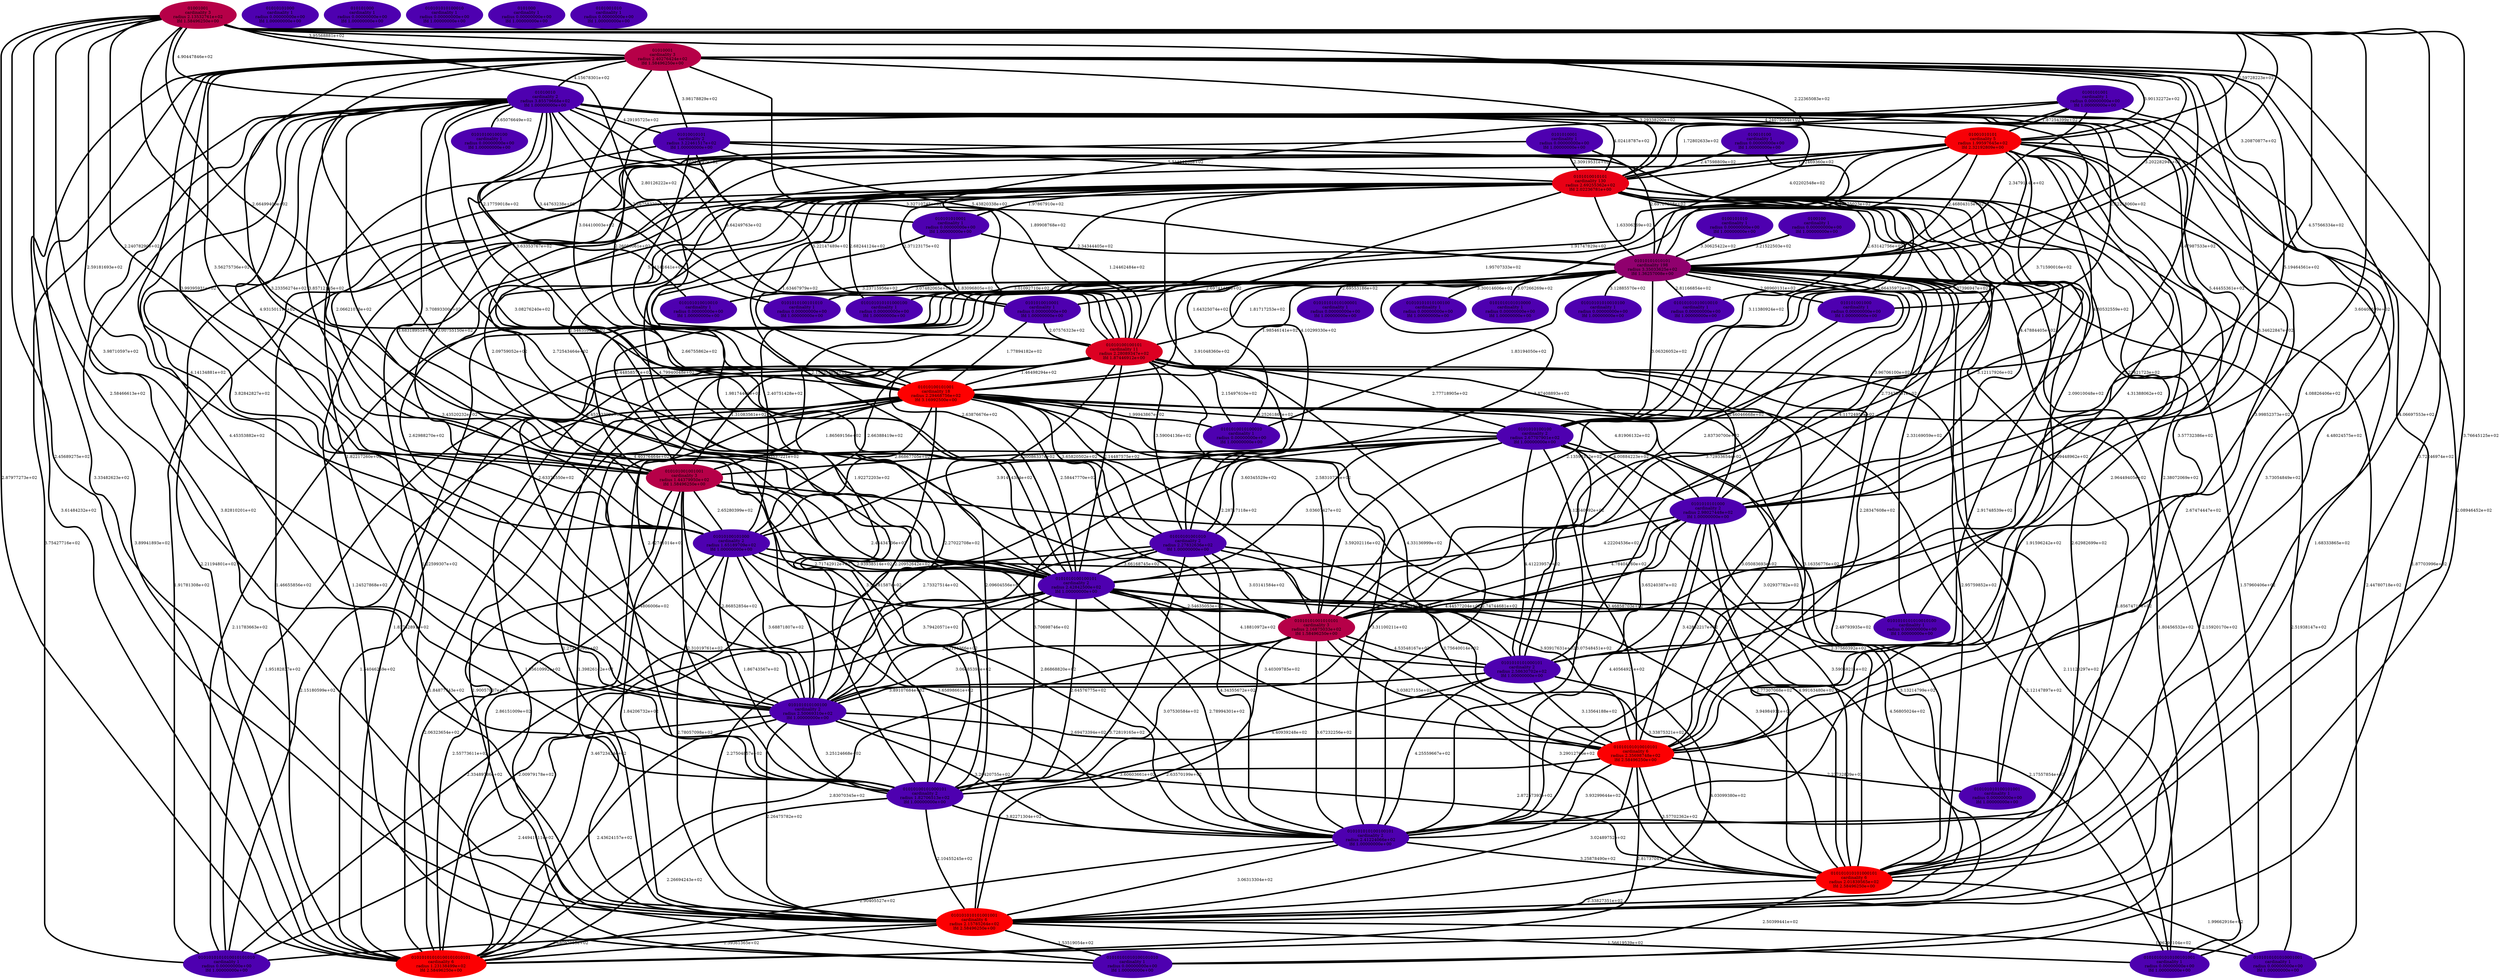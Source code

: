 graph stationary_probabilities_optimal_38 {
    edge[style=solid, penwidth="5", labeldistance="10"]
    01010001 [label="01010001\ncardinality 3\nradius 2.40276424e+02\nlfd 1.58496250e+00", color="#B60048", style="filled"]
    01010101010100001 [label="01010101010100001\ncardinality 1\nradius 0.00000000e+00\nlfd 1.00000000e+00", color="#4E00B0", style="filled"]
    0101010100100101 [label="0101010100100101\ncardinality 2\nradius 2.42842500e+02\nlfd 1.00000000e+00", color="#4E00B0", style="filled"]
    01010100100101 [label="01010100100101\ncardinality 11\nradius 2.28089347e+02\nlfd 1.87446912e+00", color="#DC0022", style="filled"]
    010101010100100 [label="010101010100100\ncardinality 2\nradius 2.50069310e+02\nlfd 1.00000000e+00", color="#4E00B0", style="filled"]
    01010101001010 [label="01010101001010\ncardinality 2\nradius 2.27832636e+02\nlfd 1.00000000e+00", color="#4E00B0", style="filled"]
    0101010101010010101010 [label="0101010101010010101010\ncardinality 1\nradius 0.00000000e+00\nlfd 1.00000000e+00", color="#4E00B0", style="filled"]
    010101010101001001 [label="010101010101001001\ncardinality 6\nradius 2.15785264e+02\nlfd 2.58496250e+00", color="#FC0002", style="filled"]
    0100101001 [label="0100101001\ncardinality 1\nradius 0.00000000e+00\nlfd 1.00000000e+00", color="#4E00B0", style="filled"]
    01010100101001 [label="01010100101001\ncardinality 18\nradius 2.29468756e+02\nlfd 3.16992500e+00", color="#FE0000", style="filled"]
    01010101010100101010101 [label="01010101010100101010101\ncardinality 6\nradius 1.23138499e+02\nlfd 2.58496250e+00", color="#FC0002", style="filled"]
    01010101010100101001 [label="01010101010100101001\ncardinality 1\nradius 0.00000000e+00\nlfd 1.00000000e+00", color="#4E00B0", style="filled"]
    01010101000 [label="01010101000\ncardinality 1\nradius 0.00000000e+00\nlfd 1.00000000e+00", color="#4E00B0", style="filled"]
    010010100 [label="010010100\ncardinality 1\nradius 0.00000000e+00\nlfd 1.00000000e+00", color="#4E00B0", style="filled"]
    0101010010101 [label="0101010010101\ncardinality 130\nradius 2.69255362e+02\nlfd 2.02236781e+00", color="#E90015", style="filled"]
    010101000 [label="010101000\ncardinality 1\nradius 0.00000000e+00\nlfd 1.00000000e+00", color="#4E00B0", style="filled"]
    0101010101000101 [label="0101010101000101\ncardinality 2\nradius 2.58630702e+02\nlfd 1.00000000e+00", color="#4E00B0", style="filled"]
    010101010100101001 [label="010101010100101001\ncardinality 1\nradius 0.00000000e+00\nlfd 1.00000000e+00", color="#4E00B0", style="filled"]
    010101010100010 [label="010101010100010\ncardinality 1\nradius 0.00000000e+00\nlfd 1.00000000e+00", color="#4E00B0", style="filled"]
    0101010100100 [label="0101010100100\ncardinality 2\nradius 2.67707901e+02\nlfd 1.00000000e+00", color="#4E00B0", style="filled"]
    01010101010100100 [label="01010101010100100\ncardinality 1\nradius 0.00000000e+00\nlfd 1.00000000e+00", color="#4E00B0", style="filled"]
    0101010010100010 [label="0101010010100010\ncardinality 1\nradius 0.00000000e+00\nlfd 1.00000000e+00", color="#4E00B0", style="filled"]
    0100101010 [label="0100101010\ncardinality 1\nradius 0.00000000e+00\nlfd 1.00000000e+00", color="#4E00B0", style="filled"]
    010101010101000101 [label="010101010101000101\ncardinality 6\nradius 2.01839565e+02\nlfd 2.58496250e+00", color="#FC0002", style="filled"]
    0101010001 [label="0101010001\ncardinality 1\nradius 0.00000000e+00\nlfd 1.00000000e+00", color="#4E00B0", style="filled"]
    0101010101010000 [label="0101010101010000\ncardinality 1\nradius 0.00000000e+00\nlfd 1.00000000e+00", color="#4E00B0", style="filled"]
    01010010 [label="01010010\ncardinality 2\nradius 3.85579668e+02\nlfd 1.00000000e+00", color="#4E00B0", style="filled"]
    0101010101010010100 [label="0101010101010010100\ncardinality 1\nradius 0.00000000e+00\nlfd 1.00000000e+00", color="#4E00B0", style="filled"]
    01010100101000101 [label="01010100101000101\ncardinality 2\nradius 1.82706513e+02\nlfd 1.00000000e+00", color="#4E00B0", style="filled"]
    01001001 [label="01001001\ncardinality 3\nradius 2.13532761e+02\nlfd 1.58496250e+00", color="#B60048", style="filled"]
    010101010010010 [label="010101010010010\ncardinality 1\nradius 0.00000000e+00\nlfd 1.00000000e+00", color="#4E00B0", style="filled"]
    0101010100101010 [label="0101010100101010\ncardinality 1\nradius 0.00000000e+00\nlfd 1.00000000e+00", color="#4E00B0", style="filled"]
    01001010101 [label="01001010101\ncardinality 5\nradius 1.99597645e+02\nlfd 2.32192809e+00", color="#F70007", style="filled"]
    01010101010010101 [label="01010101010010101\ncardinality 6\nradius 2.35698748e+02\nlfd 2.58496250e+00", color="#FC0002", style="filled"]
    010101010100100101 [label="010101010100100101\ncardinality 2\nradius 2.41224066e+02\nlfd 1.00000000e+00", color="#4E00B0", style="filled"]
    01010010101 [label="01010010101\ncardinality 2\nradius 3.22461517e+02\nlfd 1.00000000e+00", color="#4E00B0", style="filled"]
    01010100100100 [label="01010100100100\ncardinality 1\nradius 0.00000000e+00\nlfd 1.00000000e+00", color="#4E00B0", style="filled"]
    010101001001001 [label="010101001001001\ncardinality 3\nradius 1.44379950e+02\nlfd 1.58496250e+00", color="#B60048", style="filled"]
    010101010101000100 [label="010101010101000100\ncardinality 1\nradius 0.00000000e+00\nlfd 1.00000000e+00", color="#4E00B0", style="filled"]
    0101010101010001001 [label="0101010101010001001\ncardinality 1\nradius 0.00000000e+00\nlfd 1.00000000e+00", color="#4E00B0", style="filled"]
    010101001000 [label="010101001000\ncardinality 1\nradius 0.00000000e+00\nlfd 1.00000000e+00", color="#4E00B0", style="filled"]
    0100100 [label="0100100\ncardinality 1\nradius 0.00000000e+00\nlfd 1.00000000e+00", color="#4E00B0", style="filled"]
    01010100101000 [label="01010100101000\ncardinality 2\nradius 1.65189709e+02\nlfd 1.00000000e+00", color="#4E00B0", style="filled"]
    01010101010010010 [label="01010101010010010\ncardinality 1\nradius 0.00000000e+00\nlfd 1.00000000e+00", color="#4E00B0", style="filled"]
    01010101010101 [label="01010101010101\ncardinality 198\nradius 3.35033625e+02\nlfd 1.36257008e+00", color="#90006E", style="filled"]
    0101000 [label="0101000\ncardinality 1\nradius 0.00000000e+00\nlfd 1.00000000e+00", color="#4E00B0", style="filled"]
    01010101001010101 [label="01010101001010101\ncardinality 3\nradius 2.16875033e+02\nlfd 1.58496250e+00", color="#B60048", style="filled"]
    01010101010100101010 [label="01010101010100101010\ncardinality 1\nradius 0.00000000e+00\nlfd 1.00000000e+00", color="#4E00B0", style="filled"]
    0101010010001 [label="0101010010001\ncardinality 1\nradius 0.00000000e+00\nlfd 1.00000000e+00", color="#4E00B0", style="filled"]
    0101010101000 [label="0101010101000\ncardinality 2\nradius 2.98027448e+02\nlfd 1.00000000e+00", color="#4E00B0", style="filled"]
    0101001010 [label="0101001010\ncardinality 1\nradius 0.00000000e+00\nlfd 1.00000000e+00", color="#4E00B0", style="filled"]
    01010101010010100 [label="01010101010010100\ncardinality 1\nradius 0.00000000e+00\nlfd 1.00000000e+00", color="#4E00B0", style="filled"]
    010101010001 [label="010101010001\ncardinality 1\nradius 0.00000000e+00\nlfd 1.00000000e+00", color="#4E00B0", style="filled"]
    010101010101001001 -- 01010101010100101001 [label="1.56619539e+02"]
    01010010 -- 0101010010001 [label="3.26758320e+02"]
    0101010010101 -- 010101010101000100 [label="2.68244124e+02"]
    0101010100100101 -- 01010100101000101 [label="2.64576775e+02"]
    01010101010101 -- 0101010100100 [label="3.06326052e+02"]
    010101010101001001 -- 0101010101010010101010 [label="1.68097055e+02"]
    01010010101 -- 0101010010101 [label="5.51111268e+02"]
    01010001 -- 0101010100100101 [label="3.70893300e+02"]
    01010101010101 -- 010101010101000101 [label="2.95759852e+02"]
    01001010101 -- 010101010100100 [label="2.45323399e+02"]
    01001010101 -- 01010100101001 [label="1.95707333e+02"]
    01010101010101 -- 01010101010100100 [label="3.30014606e+02"]
    0101010101000101 -- 01010101010010101 [label="3.13564188e+02"]
    01010101010101 -- 010101010100101001 [label="1.91596242e+02"]
    0101010001 -- 01010100101000101 [label="1.82217260e+02"]
    0101010010101 -- 01010100101001 [label="1.63467979e+02"]
    01010100100101 -- 010101001001001 [label="1.31083561e+02"]
    0101010100100101 -- 0101010101010010101010 [label="2.33489786e+02"]
    01010001 -- 01010101010101 [label="3.20228294e+02"]
    01010101010101 -- 010101010010010 [label="3.23715956e+02"]
    01010101001010101 -- 01010101010010101 [label="3.03827155e+02"]
    0101010010101 -- 0101010101010010100 [label="2.09010048e+02"]
    01010100101001 -- 01010101010100101010 [label="1.90057807e+02"]
    0100101001 -- 01010100101001 [label="2.26050061e+02"]
    0101010010101 -- 010101010100100101 [label="2.91748539e+02"]
    01010100101000 -- 010101010101001001 [label="2.78057098e+02"]
    010101010100100101 -- 01010101010100101010101 [label="2.90405527e+02"]
    0101010010101 -- 01010101010101 [label="1.63306369e+02"]
    01010100101001 -- 0101010100100101 [label="2.58447770e+02"]
    01010001 -- 010101010101001001 [label="3.33482623e+02"]
    01010100101001 -- 0101010010100010 [label="1.99943867e+02"]
    01010101010101 -- 01010101010010101 [label="2.28347608e+02"]
    01010100101000 -- 01010101010010101 [label="3.75640014e+02"]
    01010100100101 -- 010101010100100 [label="2.42741014e+02"]
    01010100100101 -- 01010100101000101 [label="2.09604556e+02"]
    01010100100101 -- 01010101001010 [label="3.59004136e+02"]
    0101010100100101 -- 010101010101001001 [label="2.27504857e+02"]
    01010010 -- 01010101001010101 [label="2.72543464e+02"]
    01010101001010 -- 01010101010100101010101 [label="3.46723434e+02"]
    0101010101000 -- 0101010101000101 [label="3.65240387e+02"]
    01001010101 -- 010101010101001001 [label="1.68333865e+02"]
    0101010010101 -- 0101010101000101 [label="4.11724957e+02"]
    010101001001001 -- 010101010101001001 [label="1.84206732e+02"]
    01001010101 -- 01010101001010 [label="4.10299330e+02"]
    0101010100100 -- 01010101001010 [label="3.60345529e+02"]
    01010010 -- 010101010101001001 [label="3.82810201e+02"]
    0101010010101 -- 01010101010100101010101 [label="1.46655856e+02"]
    01010101001010 -- 010101010100100 [label="3.79420571e+02"]
    01010101010010101 -- 010101010100101001 [label="2.23732809e+02"]
    01001010101 -- 01010101010101 [label="2.46804315e+02"]
    01010101001010 -- 010101010101000101 [label="3.94984911e+02"]
    01001010101 -- 0101010101000101 [label="4.31388062e+02"]
    01010010101 -- 01010101010101 [label="5.43820338e+02"]
    01010010 -- 0101010101000101 [label="5.23421723e+02"]
    0100101001 -- 01010101010101 [label="2.34791141e+02"]
    01010010 -- 010101010010010 [label="2.17759018e+02"]
    01010101010101 -- 0101010101000 [label="3.96706100e+02"]
    0101010010101 -- 01010101010100101010 [label="1.24527868e+02"]
    01001010101 -- 010101001001001 [label="2.06621078e+02"]
    01010100101001 -- 010101010101001001 [label="1.39826142e+02"]
    0101010101000 -- 010101010101000101 [label="4.99163480e+02"]
    0101010100100 -- 0101010101000101 [label="4.41223957e+02"]
    01010010 -- 01010100101000 [label="4.93150119e+02"]
    01010101001010 -- 010101010101001001 [label="3.72819165e+02"]
    01010010 -- 01010100101001 [label="3.63353767e+02"]
    01010010 -- 0101010100100 [label="3.71590016e+02"]
    01010101001010101 -- 010101010101001001 [label="2.63570199e+02"]
    0101010010101 -- 0101010100100 [label="3.11380924e+02"]
    01010100101000 -- 01010101001010101 [label="3.55181587e+02"]
    01010101010101 -- 0101010100101010 [label="3.07482065e+02"]
    01010101010101 -- 010101010101000100 [label="3.01092710e+02"]
    010101001000 -- 01010101001010101 [label="2.13594312e+02"]
    0101010101000 -- 01010101001010101 [label="4.78404160e+02"]
    0101010101000 -- 010101010101001001 [label="4.56805024e+02"]
    01010101010101 -- 01010101010100101001 [label="2.15920170e+02"]
    01001001 -- 0101010100100101 [label="3.23356274e+02"]
    0101010010101 -- 010101010101001001 [label="1.22599307e+02"]
    01010101001010101 -- 010101010100100 [label="3.06685393e+02"]
    0101010101000 -- 010101010100100 [label="4.44577204e+02"]
    0101010100100 -- 010101010100100 [label="2.73327514e+02"]
    01010100101001 -- 010101010100100101 [label="3.31100211e+02"]
    01001001 -- 01001010101 [label="2.59728223e+02"]
    0101010100100 -- 010101010101000101 [label="3.59068211e+02"]
    01010100101000 -- 01010100101000101 [label="1.86743567e+02"]
    01010010 -- 010101001000 [label="2.52218060e+02"]
    0101010010101 -- 0101010101010010101010 [label="1.91781308e+02"]
    01001001 -- 0101010100100 [label="4.57566334e+02"]
    010101010100100 -- 01010101010010101 [label="2.69473394e+02"]
    01010101001010101 -- 01010101010100101010101 [label="2.83070345e+02"]
    01010100100101 -- 0101010010100010 [label="2.15497610e+02"]
    010101010101000101 -- 0101010101010001001 [label="1.99662916e+02"]
    0101010100100 -- 01010100101000 [label="3.91414384e+02"]
    01010100101000101 -- 010101010101001001 [label="2.10455245e+02"]
    01001001 -- 01010001 [label="3.95568881e+02"]
    01010100100101 -- 0101010100100101 [label="2.14487575e+02"]
    01010100100101 -- 01010100101000 [label="2.66388419e+02"]
    01010001 -- 01010100100101 [label="3.32710745e+02"]
    0101010010101 -- 010101010100101001 [label="2.38072069e+02"]
    01010100101001 -- 010101010100100 [label="2.20952642e+02"]
    010101001001001 -- 0101010100100101 [label="2.44434736e+02"]
    01001001 -- 01010100101000 [label="2.59181693e+02"]
    01010101010101 -- 01010100101000 [label="2.40751428e+02"]
    010101010100100 -- 010101010101000101 [label="2.87257393e+02"]
    01010100101000 -- 0101010100100101 [label="2.71742912e+02"]
    01010001 -- 01010100101000101 [label="3.43520232e+02"]
    01001001 -- 010101010101000101 [label="3.76645125e+02"]
    010101001001001 -- 01010100101000 [label="2.65280399e+02"]
    0101010100100101 -- 010101010100100 [label="2.82194366e+02"]
    01010100100101 -- 01010101010100101010101 [label="1.54046259e+02"]
    01001010101 -- 010101010101000101 [label="2.67474447e+02"]
    01010101010101 -- 010101001001001 [label="2.44858571e+02"]
    0101010001 -- 0101010010101 [label="2.30919531e+02"]
    0101010010101 -- 0101010100100101 [label="2.15253362e+02"]
    01010100100101 -- 010101010100100101 [label="2.74744681e+02"]
    01010101001010 -- 01010101001010101 [label="3.03141584e+02"]
    01001001 -- 0101010010101 [label="2.22365083e+02"]
    01010001 -- 010101001001001 [label="3.56275736e+02"]
    01010101010101 -- 0101010101010010101010 [label="2.11783663e+02"]
    01001001 -- 01010101001010101 [label="3.60408699e+02"]
    01001010101 -- 0101010010101 [label="1.72469360e+02"]
    0101010100100 -- 01010101010010101 [label="3.46858703e+02"]
    01010101010101 -- 0101010101000101 [label="3.72933654e+02"]
    01010001 -- 010101010100100101 [label="4.48024575e+02"]
    0100101001 -- 010101010101001001 [label="2.08946452e+02"]
    01010010 -- 0101010100100101 [label="3.68318951e+02"]
    01001010101 -- 0101010100100101 [label="2.66755862e+02"]
    01010010 -- 01010100101000101 [label="4.45353882e+02"]
    0101010010101 -- 01010101010010010 [label="2.63142756e+02"]
    01010100100101 -- 01010101010010101 [label="3.16356776e+02"]
    0101010100100 -- 0101010101000 [label="4.00884223e+02"]
    010101010100100 -- 010101010100100101 [label="3.20420755e+02"]
    01010101010101 -- 010101010100100101 [label="3.05083693e+02"]
    01010001 -- 01010010101 [label="3.98178829e+02"]
    010101010001 -- 0101010100100101 [label="1.98174469e+02"]
    01010100100101 -- 0101010101000101 [label="4.12540992e+02"]
    0101010100100101 -- 01010101001010101 [label="2.54635053e+02"]
    0101010101000101 -- 010101010101001001 [label="4.03099380e+02"]
    01010010 -- 010101001001001 [label="3.85712185e+02"]
    01010101001010101 -- 0101010101000101 [label="4.53548167e+02"]
    01010101010010101 -- 01010101010100101010101 [label="2.81737041e+02"]
    0101010010101 -- 010101010001 [label="1.97867910e+02"]
    010101010001 -- 01010101010101 [label="2.34344405e+02"]
    01001010101 -- 0101010101000 [label="4.80532559e+02"]
    0100101001 -- 01010100100101 [label="1.89908768e+02"]
    010101010100100 -- 0101010101010010101010 [label="2.44941911e+02"]
    01010100100101 -- 01010101010100101010 [label="1.95610992e+02"]
    010101010101001001 -- 01010101010100101010 [label="1.53519054e+02"]
    0101010010101 -- 0101010010001 [label="2.37123175e+02"]
    01010100101001 -- 0101010100100 [label="3.25261864e+02"]
    01010101010101 -- 010101010100100 [label="2.63372550e+02"]
    010101010100100 -- 010101010101001001 [label="2.26475782e+02"]
    0100101001 -- 01001010101 [label="1.87254399e+02"]
    01010100101000 -- 01010101010100101010101 [label="2.55773611e+02"]
    01010100101000 -- 010101010100100101 [label="3.65898661e+02"]
    01010001 -- 01010100101000 [label="3.99395931e+02"]
    01001010101 -- 01010101001010101 [label="3.12117926e+02"]
    01010101010101 -- 01010100100101 [label="1.81717253e+02"]
    01010100101001 -- 0101010101010010101010 [label="2.15180599e+02"]
    0101010010001 -- 01010100101001 [label="1.77894182e+02"]
    01010101001010101 -- 010101010101000101 [label="3.29012766e+02"]
    01001010101 -- 01010101010100101010 [label="1.87703996e+02"]
    01010010 -- 01010100100100 [label="3.65076649e+02"]
    0101010100100 -- 01010100101000101 [label="3.70698746e+02"]
    0101010010101 -- 010101001001001 [label="1.54635992e+02"]
    01010101010101 -- 01010100101000101 [label="2.27022708e+02"]
    01001001 -- 010101010100100101 [label="4.06697553e+02"]
    010101010101000101 -- 010101010101001001 [label="2.33827351e+02"]
    0101010100100 -- 0101010100100101 [label="3.03607427e+02"]
    01001010101 -- 01010100101000 [label="3.00755150e+02"]
    01001010101 -- 01010101010010101 [label="3.57732386e+02"]
    01010100100101 -- 0101010101000 [label="4.46046668e+02"]
    01010101010010101 -- 010101010101001001 [label="3.02489752e+02"]
    0101010101000101 -- 010101010100100101 [label="4.25559667e+02"]
    010010100 -- 0101010010101 [label="2.47598809e+02"]
    0101010010101 -- 01010101010010101 [label="3.09448962e+02"]
    010101010101001001 -- 0101010101010001001 [label="1.96292104e+02"]
    010101001001001 -- 010101010101000101 [label="2.77307068e+02"]
    01001010101 -- 0101010100100 [label="3.37396947e+02"]
    01010100100101 -- 01010101001010101 [label="2.58310724e+02"]
    010101010100100 -- 01010100101000101 [label="3.25124668e+02"]
    010101010101000101 -- 01010101010100101010101 [label="2.50399441e+02"]
    010101010100100101 -- 010101010101000101 [label="3.25878490e+02"]
    01010100101001 -- 01010101001010101 [label="2.28717118e+02"]
    0101010100100101 -- 0101010101000101 [label="4.18810972e+02"]
    01010100100101 -- 010101010101001001 [label="1.27416090e+02"]
    01010101010101 -- 01010100101001 [label="1.98546141e+02"]
    0101010010101 -- 010101010100100 [label="2.62988270e+02"]
    0101010101000 -- 01010101010010101 [label="3.42862217e+02"]
    010101010101001001 -- 01010101010100101010101 [label="1.39361365e+02"]
    0100101001 -- 0101010010101 [label="1.72802633e+02"]
    01010010 -- 01010101010010101 [label="3.99852373e+02"]
    01010101010101 -- 01010101001010101 [label="2.83730700e+02"]
    01010100101001 -- 01010100101000101 [label="2.14806006e+02"]
    01001001 -- 01010100100101 [label="2.80126222e+02"]
    01010010101 -- 01010100100101 [label="5.22147489e+02"]
    01010100101001 -- 0101010101000 [label="4.81906132e+02"]
    010101010100100101 -- 010101010101001001 [label="3.06313304e+02"]
    01010001 -- 0101010101000 [label="5.19464561e+02"]
    01010010 -- 0101010100101010 [label="3.44763238e+02"]
    0101010010001 -- 01010100100101 [label="2.07576323e+02"]
    01010100101001 -- 01010100101000 [label="2.86867705e+02"]
    0101010001 -- 01010101010101 [label="2.69707508e+02"]
    01010001 -- 01010010 [label="4.15678301e+02"]
    01001001 -- 010101010100100 [label="3.98710597e+02"]
    01010001 -- 0101010100100 [label="4.47987533e+02"]
    01010101010101 -- 0101010010100010 [label="1.83194050e+02"]
    010101001001001 -- 01010101010100101010101 [label="2.06323654e+02"]
    010101010001 -- 01010100100101 [label="1.83096805e+02"]
    01010001 -- 01010101010100101010101 [label="3.61484232e+02"]
    01010101010101 -- 0101010100100101 [label="2.63876676e+02"]
    0101010010101 -- 01010101001010101 [label="2.73423591e+02"]
    01010101010101 -- 01010101010100101010101 [label="1.83742891e+02"]
    01010100101001 -- 0101010101000101 [label="4.33136999e+02"]
    01010010 -- 010101010100100 [label="3.82842827e+02"]
    0100100 -- 01010101010101 [label="3.21522503e+02"]
    01010101010101 -- 0101010010001 [label="2.69741413e+02"]
    01010101010101 -- 0101010101010001001 [label="2.51938147e+02"]
    0101010010101 -- 0101010101000 [label="4.47884405e+02"]
    01010100100101 -- 010101010101000101 [label="2.49793935e+02"]
    01010100100101 -- 01010101010100101001 [label="2.11120297e+02"]
    01010101010010101 -- 010101010101000101 [label="3.57702362e+02"]
    0101010100100 -- 010101001001001 [label="3.30086337e+02"]
    0101010101000101 -- 010101010100100 [label="3.89107684e+02"]
    0101010010101 -- 01010100101000101 [label="1.92272203e+02"]
    0101010010101 -- 01010101010100101001 [label="1.57960406e+02"]
    0101010100100101 -- 0101010101010010100 [label="2.06664922e+02"]
    01001001 -- 01010100101001 [label="2.66499400e+02"]
    010101001001001 -- 010101010100100 [label="2.86852854e+02"]
    0101010010101 -- 010101010101000101 [label="2.62982699e+02"]
    01010010 -- 0101010010101 [label="4.02418787e+02"]
    01001010101 -- 01010101010100101010101 [label="2.21194801e+02"]
    0101010101000 -- 010101010100100101 [label="4.40564921e+02"]
    01010101001010 -- 01010101010010101 [label="3.93917631e+02"]
    0101010100100101 -- 01010101010100101010101 [label="2.00979178e+02"]
    01010001 -- 01010100101001 [label="3.04410003e+02"]
    01010101010101 -- 01010101010100001 [label="2.69553186e+02"]
    010101001001001 -- 01010101001010101 [label="2.93938514e+02"]
    01010101001010 -- 010101010100100101 [label="4.34355672e+02"]
    010101010100100 -- 01010101010100101010101 [label="2.43624157e+02"]
    01010100100101 -- 01010100101001 [label="1.46498294e+02"]
    01010100101001 -- 01010101010010101 [label="3.02937782e+02"]
    0101010100100101 -- 010101010100100101 [label="2.78994301e+02"]
    01010010 -- 0101010101010010101010 [label="3.75427716e+02"]
    01010101010101 -- 01010101010100101010 [label="1.80456532e+02"]
    01010100101001 -- 010101010101000101 [label="2.37560392e+02"]
    01010010101 -- 0101010100100 [label="5.66435972e+02"]
    0101010100100101 -- 010101010101000101 [label="3.33875321e+02"]
    01010010 -- 010101010001 [label="3.70321792e+02"]
    01010101010010101 -- 010101010100100101 [label="3.93299644e+02"]
    01010001 -- 010101010101000101 [label="3.72246974e+02"]
    01001001 -- 010101001001001 [label="2.24078290e+02"]
    01010100101000101 -- 01010101010100101010101 [label="2.26694243e+02"]
    0101010100100 -- 01010101010100101010101 [label="2.86151009e+02"]
    0101010100100101 -- 01010101010010101 [label="3.40309785e+02"]
    01001001 -- 01010010 [label="4.90447846e+02"]
    01010010 -- 0101010101000 [label="5.44455361e+02"]
    0100101010 -- 01010101010101 [label="3.30625422e+02"]
    01001010101 -- 010101010100100101 [label="2.96449405e+02"]
    01010010 -- 01001010101 [label="4.24075064e+02"]
    0101010010101 -- 0101010101010001001 [label="2.44780718e+02"]
    01010010 -- 01010101010100101010101 [label="3.89941893e+02"]
    01010010 -- 01010100100101 [label="3.64249763e+02"]
    0101010101000101 -- 01010100101000101 [label="4.40939248e+02"]
    01010100101001 -- 01010101010100101010101 [label="1.84877743e+02"]
    0101010100100 -- 010101010101001001 [label="3.13214799e+02"]
    01010101010101 -- 010101010101001001 [label="1.85674716e+02"]
    01010101010101 -- 01010101001010 [label="3.87408893e+02"]
    0101010010101 -- 01010100100101 [label="1.24462484e+02"]
    0101010101000 -- 0101010100100101 [label="4.22204536e+02"]
    01001001 -- 01010100101000101 [label="2.58466613e+02"]
    01010101010101 -- 01010101010010010 [label="2.81166854e+02"]
    01001010101 -- 01010100100101 [label="1.91747829e+02"]
    01010100101001 -- 010101001001001 [label="1.86569156e+02"]
    01010101010101 -- 010101001000 [label="2.98960131e+02"]
    01010100101000101 -- 010101010100100101 [label="3.82271304e+02"]
    01010001 -- 01010101010010101 [label="4.08826406e+02"]
    01010101010101 -- 0101010101010000 [label="3.07266269e+02"]
    01010010101 -- 01010100101001 [label="5.21141641e+02"]
    01010010 -- 01010101001010 [label="3.08276240e+02"]
    0101010010101 -- 01010101001010 [label="3.91048360e+02"]
    01010100101000 -- 010101010100100 [label="3.68871807e+02"]
    0101010010101 -- 01010100101000 [label="2.09759052e+02"]
    01001001 -- 01010101010100101010101 [label="2.87977273e+02"]
    01010010 -- 01010010101 [label="4.29195725e+02"]
    01010010 -- 010101010101000101 [label="3.73054849e+02"]
    01010101001010101 -- 01010100101000101 [label="3.07530584e+02"]
    01010010 -- 01010101010101 [label="4.02202548e+02"]
    01001010101 -- 01010100101000101 [label="2.93537221e+02"]
    01001001 -- 010101010101001001 [label="2.45689275e+02"]
    01010001 -- 0101010010101 [label="3.29338200e+02"]
    01010010 -- 010101010100100101 [label="4.40376464e+02"]
    010101001001001 -- 010101010100100101 [label="2.86868820e+02"]
    01010101010010101 -- 01010100101000101 [label="3.60603661e+02"]
    010010100 -- 01010101010101 [label="3.17675023e+02"]
    01010100101001 -- 01010101010100101001 [label="2.12147897e+02"]
    01010100101001 -- 01010101001010 [label="3.65820502e+02"]
    0101010100100 -- 01010101001010101 [label="3.59202116e+02"]
    01010101010101 -- 0101010101010010100 [label="2.33169059e+02"]
    01010001 -- 010101010100100 [label="4.14134881e+02"]
    0101010010101 -- 0101010010100010 [label="1.64325074e+02"]
    01010100100101 -- 0101010100100 [label="2.77718905e+02"]
    01001001 -- 01010101010101 [label="3.20870877e+02"]
    01010101001010 -- 0101010100100101 [label="3.66168745e+02"]
    0101010100100101 -- 01010101010100101001 [label="2.17557854e+02"]
    01010010101 -- 01010101001010101 [label="4.79940048e+02"]
    01010101010101 -- 01010101010010100 [label="3.12885570e+02"]
    0101010100100 -- 010101010100100101 [label="3.07548451e+02"]
    010101001001001 -- 01010100101000101 [label="2.31019761e+02"]
    01010001 -- 01001010101 [label="3.90132272e+02"]
    01010001 -- 01010101001010101 [label="3.34622847e+02"]
    01010100100101 -- 0101010101010010101010 [label="1.95182837e+02"]
    01010101001010101 -- 010101010100100101 [label="3.67232256e+02"]
}
